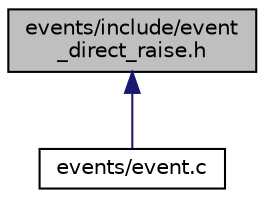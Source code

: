 digraph "events/include/event_direct_raise.h"
{
  edge [fontname="Helvetica",fontsize="10",labelfontname="Helvetica",labelfontsize="10"];
  node [fontname="Helvetica",fontsize="10",shape=record];
  Node1 [label="events/include/event\l_direct_raise.h",height=0.2,width=0.4,color="black", fillcolor="grey75", style="filled", fontcolor="black"];
  Node1 -> Node2 [dir="back",color="midnightblue",fontsize="10",style="solid",fontname="Helvetica"];
  Node2 [label="events/event.c",height=0.2,width=0.4,color="black", fillcolor="white", style="filled",URL="$events_2event_8c.html"];
}
